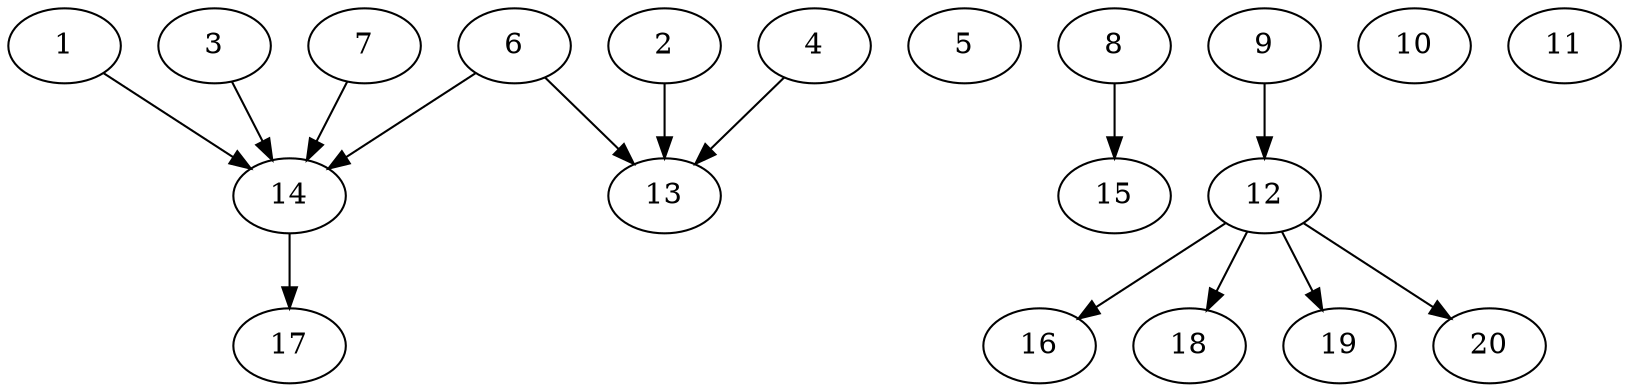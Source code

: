 // DAG automatically generated by daggen at Sat Jul 27 15:38:39 2019
// ./daggen --dot -n 20 --ccr 0.4 --fat 0.7 --regular 0.5 --density 0.4 --mindata 5242880 --maxdata 52428800 
digraph G {
  1 [size="36088320", alpha="0.10", expect_size="14435328"] 
  1 -> 14 [size ="14435328"]
  2 [size="23170560", alpha="0.15", expect_size="9268224"] 
  2 -> 13 [size ="9268224"]
  3 [size="113489920", alpha="0.09", expect_size="45395968"] 
  3 -> 14 [size ="45395968"]
  4 [size="20441600", alpha="0.18", expect_size="8176640"] 
  4 -> 13 [size ="8176640"]
  5 [size="39467520", alpha="0.11", expect_size="15787008"] 
  6 [size="71720960", alpha="0.17", expect_size="28688384"] 
  6 -> 13 [size ="28688384"]
  6 -> 14 [size ="28688384"]
  7 [size="39329280", alpha="0.01", expect_size="15731712"] 
  7 -> 14 [size ="15731712"]
  8 [size="92682240", alpha="0.20", expect_size="37072896"] 
  8 -> 15 [size ="37072896"]
  9 [size="81758720", alpha="0.04", expect_size="32703488"] 
  9 -> 12 [size ="32703488"]
  10 [size="99594240", alpha="0.04", expect_size="39837696"] 
  11 [size="91553280", alpha="0.13", expect_size="36621312"] 
  12 [size="32527360", alpha="0.20", expect_size="13010944"] 
  12 -> 16 [size ="13010944"]
  12 -> 18 [size ="13010944"]
  12 -> 19 [size ="13010944"]
  12 -> 20 [size ="13010944"]
  13 [size="119895040", alpha="0.13", expect_size="47958016"] 
  14 [size="54026240", alpha="0.15", expect_size="21610496"] 
  14 -> 17 [size ="21610496"]
  15 [size="42652160", alpha="0.09", expect_size="17060864"] 
  16 [size="107921920", alpha="0.05", expect_size="43168768"] 
  17 [size="90897920", alpha="0.05", expect_size="36359168"] 
  18 [size="98101760", alpha="0.17", expect_size="39240704"] 
  19 [size="95915520", alpha="0.04", expect_size="38366208"] 
  20 [size="117263360", alpha="0.10", expect_size="46905344"] 
}
